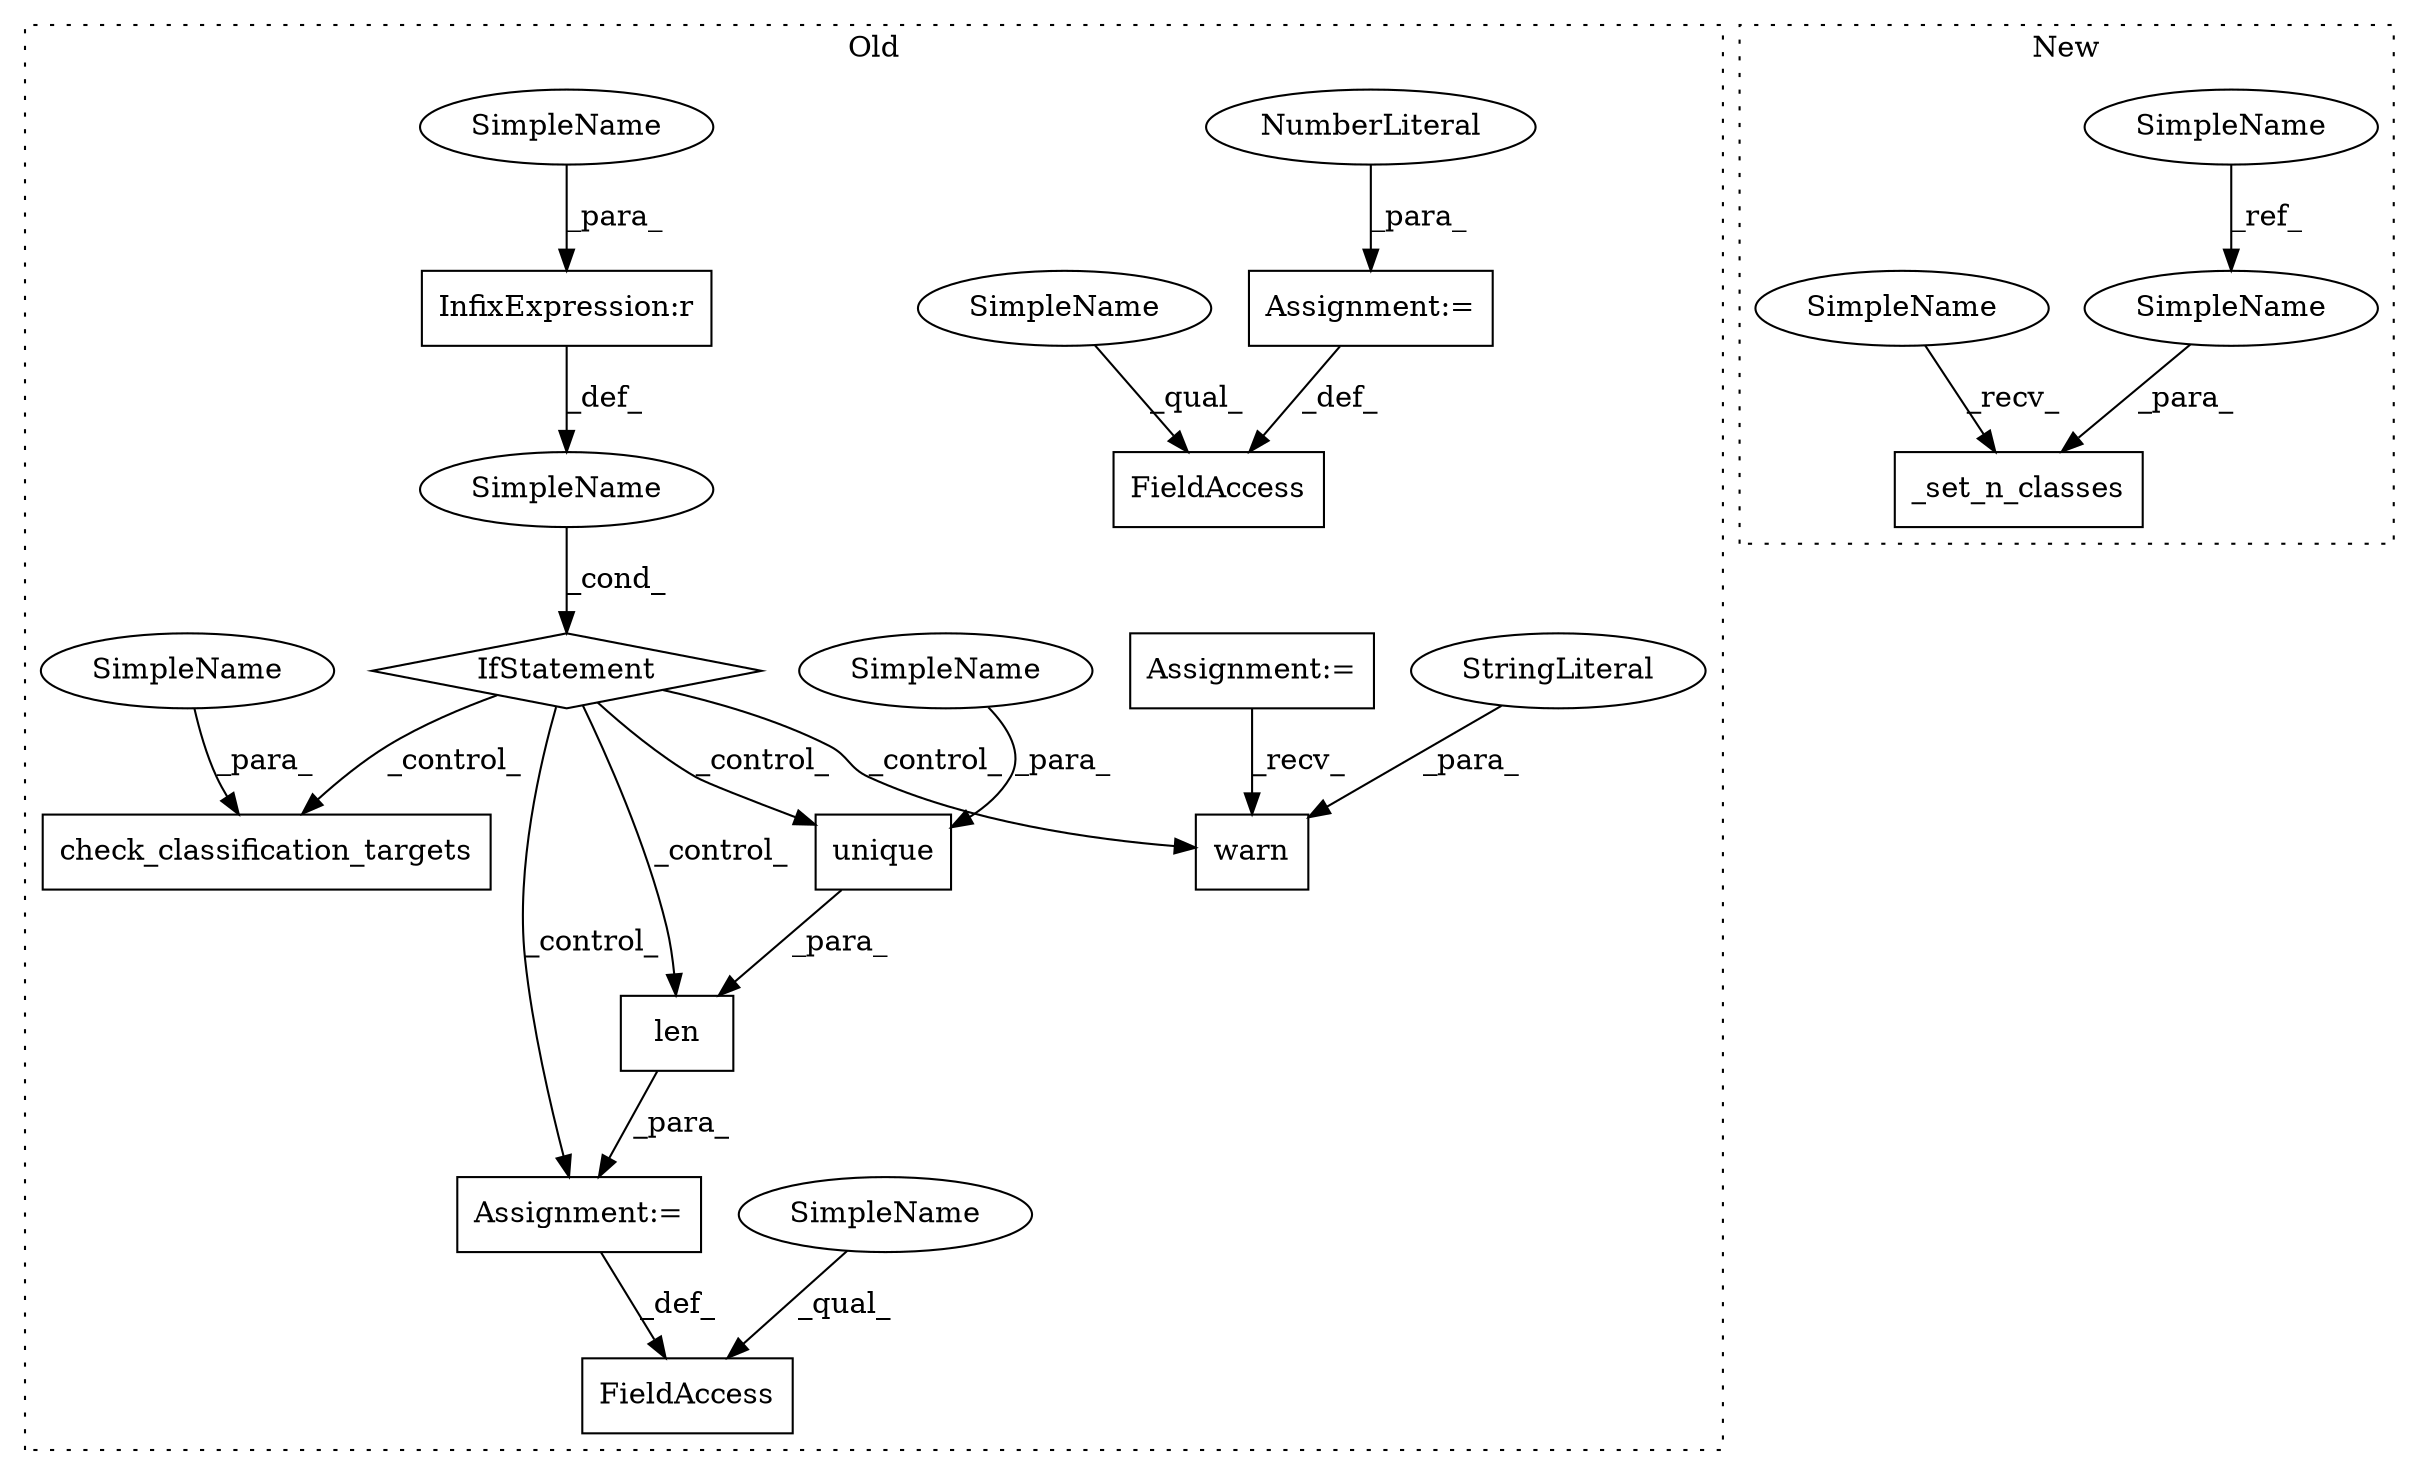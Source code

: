digraph G {
subgraph cluster0 {
1 [label="check_classification_targets" a="32" s="1786,1816" l="29,1" shape="box"];
3 [label="InfixExpression:r" a="27" s="1768" l="4" shape="box"];
4 [label="warn" a="32" s="1876,1934" l="5,1" shape="box"];
5 [label="len" a="32" s="1839,1858" l="4,1" shape="box"];
6 [label="FieldAccess" a="22" s="1825" l="13" shape="box"];
7 [label="FieldAccess" a="22" s="1742" l="13" shape="box"];
8 [label="unique" a="32" s="1849,1857" l="7,1" shape="box"];
10 [label="IfStatement" a="25" s="1763,1776" l="4,2" shape="diamond"];
11 [label="SimpleName" a="42" s="" l="" shape="ellipse"];
12 [label="StringLiteral" a="45" s="1881" l="53" shape="ellipse"];
13 [label="Assignment:=" a="7" s="1755" l="1" shape="box"];
14 [label="NumberLiteral" a="34" s="1756" l="1" shape="ellipse"];
15 [label="Assignment:=" a="7" s="1838" l="1" shape="box"];
16 [label="Assignment:=" a="7" s="1577" l="8" shape="box"];
17 [label="SimpleName" a="42" s="1825" l="4" shape="ellipse"];
18 [label="SimpleName" a="42" s="1742" l="4" shape="ellipse"];
21 [label="SimpleName" a="42" s="1856" l="1" shape="ellipse"];
22 [label="SimpleName" a="42" s="1767" l="1" shape="ellipse"];
23 [label="SimpleName" a="42" s="1815" l="1" shape="ellipse"];
label = "Old";
style="dotted";
}
subgraph cluster1 {
2 [label="_set_n_classes" a="32" s="1529,1545" l="15,1" shape="box"];
9 [label="SimpleName" a="42" s="1483" l="1" shape="ellipse"];
19 [label="SimpleName" a="42" s="1544" l="1" shape="ellipse"];
20 [label="SimpleName" a="42" s="1524" l="4" shape="ellipse"];
label = "New";
style="dotted";
}
3 -> 11 [label="_def_"];
5 -> 15 [label="_para_"];
8 -> 5 [label="_para_"];
9 -> 19 [label="_ref_"];
10 -> 8 [label="_control_"];
10 -> 1 [label="_control_"];
10 -> 5 [label="_control_"];
10 -> 15 [label="_control_"];
10 -> 4 [label="_control_"];
11 -> 10 [label="_cond_"];
12 -> 4 [label="_para_"];
13 -> 7 [label="_def_"];
14 -> 13 [label="_para_"];
15 -> 6 [label="_def_"];
16 -> 4 [label="_recv_"];
17 -> 6 [label="_qual_"];
18 -> 7 [label="_qual_"];
19 -> 2 [label="_para_"];
20 -> 2 [label="_recv_"];
21 -> 8 [label="_para_"];
22 -> 3 [label="_para_"];
23 -> 1 [label="_para_"];
}